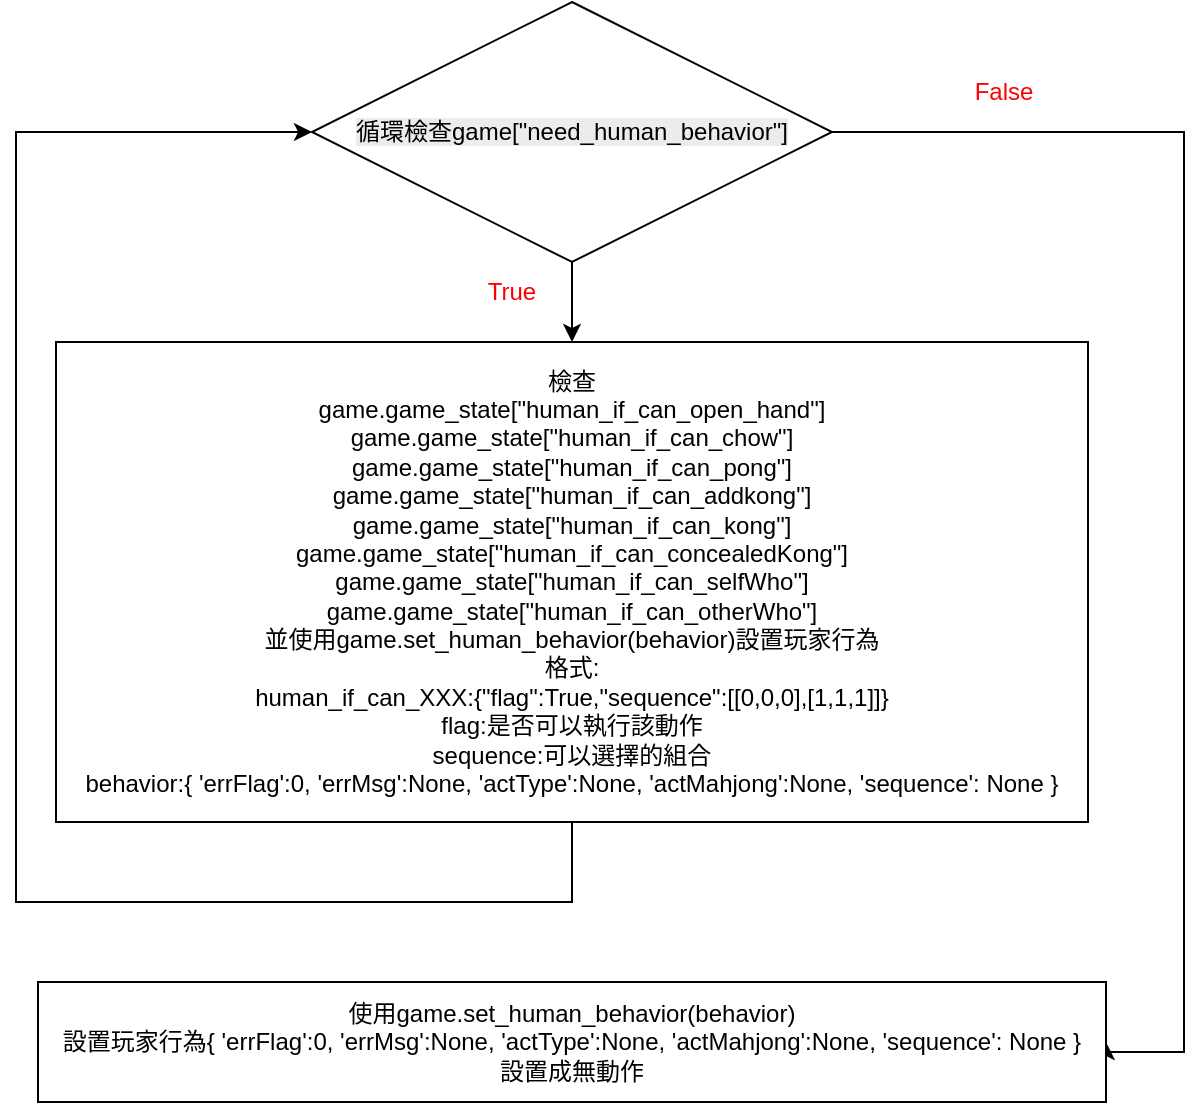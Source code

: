 <mxfile version="26.2.13">
  <diagram name="第 1 页" id="28aMTHYsgjbrapLsHbBo">
    <mxGraphModel dx="1190" dy="619" grid="1" gridSize="10" guides="1" tooltips="1" connect="1" arrows="1" fold="1" page="1" pageScale="1" pageWidth="827" pageHeight="1169" math="0" shadow="0">
      <root>
        <mxCell id="0" />
        <mxCell id="1" parent="0" />
        <mxCell id="bet8nDxOGCKYOT4HwSRQ-19" style="edgeStyle=orthogonalEdgeStyle;rounded=0;orthogonalLoop=1;jettySize=auto;html=1;" edge="1" parent="1" source="bet8nDxOGCKYOT4HwSRQ-17" target="bet8nDxOGCKYOT4HwSRQ-18">
          <mxGeometry relative="1" as="geometry" />
        </mxCell>
        <mxCell id="bet8nDxOGCKYOT4HwSRQ-23" style="edgeStyle=orthogonalEdgeStyle;rounded=0;orthogonalLoop=1;jettySize=auto;html=1;entryX=1;entryY=0.5;entryDx=0;entryDy=0;" edge="1" parent="1" source="bet8nDxOGCKYOT4HwSRQ-17" target="bet8nDxOGCKYOT4HwSRQ-22">
          <mxGeometry relative="1" as="geometry">
            <Array as="points">
              <mxPoint x="720" y="95" />
              <mxPoint x="720" y="555" />
            </Array>
          </mxGeometry>
        </mxCell>
        <mxCell id="bet8nDxOGCKYOT4HwSRQ-17" value="&lt;span style=&quot;color: rgb(0, 0, 0); font-family: Helvetica; font-size: 12px; font-style: normal; font-variant-ligatures: normal; font-variant-caps: normal; font-weight: 400; letter-spacing: normal; orphans: 2; text-align: center; text-indent: 0px; text-transform: none; widows: 2; word-spacing: 0px; -webkit-text-stroke-width: 0px; white-space: normal; background-color: rgb(236, 236, 236); text-decoration-thickness: initial; text-decoration-style: initial; text-decoration-color: initial; float: none; display: inline !important;&quot;&gt;循環檢查game[&quot;need_human_behavior&quot;]&lt;/span&gt;" style="rhombus;whiteSpace=wrap;html=1;" vertex="1" parent="1">
          <mxGeometry x="284" y="30" width="260" height="130" as="geometry" />
        </mxCell>
        <mxCell id="bet8nDxOGCKYOT4HwSRQ-21" style="edgeStyle=orthogonalEdgeStyle;rounded=0;orthogonalLoop=1;jettySize=auto;html=1;entryX=0;entryY=0.5;entryDx=0;entryDy=0;" edge="1" parent="1" source="bet8nDxOGCKYOT4HwSRQ-18" target="bet8nDxOGCKYOT4HwSRQ-17">
          <mxGeometry relative="1" as="geometry">
            <Array as="points">
              <mxPoint x="414" y="480" />
              <mxPoint x="136" y="480" />
              <mxPoint x="136" y="95" />
            </Array>
          </mxGeometry>
        </mxCell>
        <mxCell id="bet8nDxOGCKYOT4HwSRQ-18" value="檢查&lt;div&gt;game.game_state[&quot;human_if_can_open_hand&quot;]&lt;/div&gt;&lt;div&gt;game.game_state[&quot;human_if_can_chow&quot;]&lt;/div&gt;&lt;div&gt;game.game_state[&quot;human_if_can_pong&quot;]&lt;/div&gt;&lt;div&gt;game.game_state[&quot;human_if_can_addkong&quot;]&lt;/div&gt;&lt;div&gt;game.game_state[&quot;human_if_can_kong&quot;]&lt;/div&gt;&lt;div&gt;game.game_state[&quot;human_if_can_concealedKong&quot;]&lt;/div&gt;&lt;div&gt;game.game_state[&quot;human_if_can_selfWho&quot;]&lt;/div&gt;&lt;div&gt;game.game_state[&quot;human_if_can_otherWho&quot;]&lt;/div&gt;&lt;div&gt;並使用game.set_human_behavior(behavior)設置玩家行為&lt;/div&gt;&lt;div&gt;格式:&lt;/div&gt;&lt;div&gt;human_if_can_XXX:{&quot;flag&quot;:True,&quot;sequence&quot;:[[0,0,0],[1,1,1]]}&lt;/div&gt;&lt;div&gt;f&lt;span style=&quot;background-color: transparent; color: light-dark(rgb(0, 0, 0), rgb(255, 255, 255));&quot;&gt;lag:是否可以執行該動作&lt;/span&gt;&lt;/div&gt;&lt;div&gt;sequence:可以選擇的組合&lt;/div&gt;&lt;div&gt;behavior:{ &#39;errFlag&#39;:0, &#39;errMsg&#39;:None, &#39;actType&#39;:None, &#39;actMahjong&#39;:None, &#39;sequence&#39;: None }&lt;/div&gt;" style="rounded=0;whiteSpace=wrap;html=1;" vertex="1" parent="1">
          <mxGeometry x="156" y="200" width="516" height="240" as="geometry" />
        </mxCell>
        <mxCell id="bet8nDxOGCKYOT4HwSRQ-20" value="&lt;font style=&quot;color: rgb(255, 0, 0);&quot;&gt;True&lt;/font&gt;" style="text;html=1;align=center;verticalAlign=middle;whiteSpace=wrap;rounded=0;" vertex="1" parent="1">
          <mxGeometry x="354" y="160" width="60" height="30" as="geometry" />
        </mxCell>
        <mxCell id="bet8nDxOGCKYOT4HwSRQ-22" value="使用game.set_human_behavior(behavior)&lt;div&gt;設置玩家行為&lt;span style=&quot;background-color: transparent; color: light-dark(rgb(0, 0, 0), rgb(255, 255, 255));&quot;&gt;{ &#39;errFlag&#39;:0, &#39;errMsg&#39;:None, &#39;actType&#39;:None, &#39;actMahjong&#39;:None, &#39;sequence&#39;: None }&lt;/span&gt;&lt;/div&gt;&lt;div&gt;&lt;span style=&quot;background-color: transparent; color: light-dark(rgb(0, 0, 0), rgb(255, 255, 255));&quot;&gt;設置成無動作&lt;/span&gt;&lt;/div&gt;" style="rounded=0;whiteSpace=wrap;html=1;" vertex="1" parent="1">
          <mxGeometry x="147" y="520" width="534" height="60" as="geometry" />
        </mxCell>
        <mxCell id="bet8nDxOGCKYOT4HwSRQ-24" value="&lt;font style=&quot;color: rgb(255, 0, 0);&quot;&gt;False&lt;/font&gt;" style="text;html=1;align=center;verticalAlign=middle;whiteSpace=wrap;rounded=0;" vertex="1" parent="1">
          <mxGeometry x="600" y="60" width="60" height="30" as="geometry" />
        </mxCell>
      </root>
    </mxGraphModel>
  </diagram>
</mxfile>

